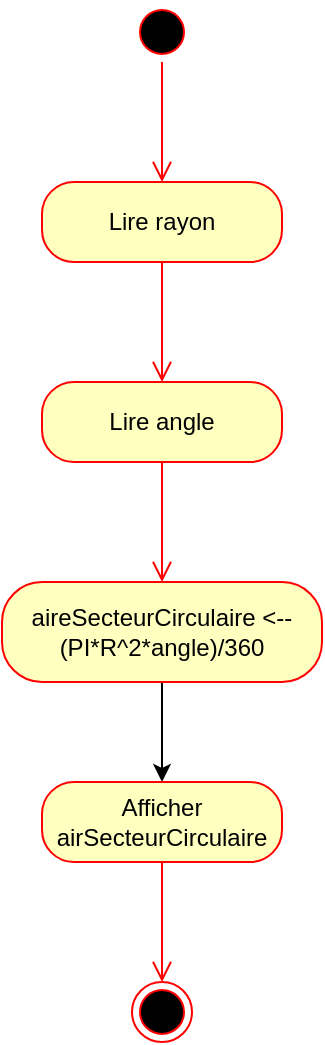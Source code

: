 <mxfile version="22.0.3" type="device">
  <diagram name="Page-1" id="Q2Y8r1npobbDO4eRQ4Vy">
    <mxGraphModel dx="328" dy="598" grid="1" gridSize="10" guides="1" tooltips="1" connect="1" arrows="1" fold="1" page="1" pageScale="1" pageWidth="827" pageHeight="1169" math="0" shadow="0">
      <root>
        <mxCell id="0" />
        <mxCell id="1" parent="0" />
        <mxCell id="l9Onrc8s48oZsEdozDJg-1" value="" style="ellipse;html=1;shape=startState;fillColor=#000000;strokeColor=#ff0000;" vertex="1" parent="1">
          <mxGeometry x="220" y="20" width="30" height="30" as="geometry" />
        </mxCell>
        <mxCell id="l9Onrc8s48oZsEdozDJg-2" value="" style="edgeStyle=orthogonalEdgeStyle;html=1;verticalAlign=bottom;endArrow=open;endSize=8;strokeColor=#ff0000;rounded=0;" edge="1" source="l9Onrc8s48oZsEdozDJg-1" parent="1">
          <mxGeometry relative="1" as="geometry">
            <mxPoint x="235" y="110" as="targetPoint" />
          </mxGeometry>
        </mxCell>
        <mxCell id="l9Onrc8s48oZsEdozDJg-3" value="Lire rayon" style="rounded=1;whiteSpace=wrap;html=1;arcSize=40;fontColor=#000000;fillColor=#ffffc0;strokeColor=#ff0000;" vertex="1" parent="1">
          <mxGeometry x="175" y="110" width="120" height="40" as="geometry" />
        </mxCell>
        <mxCell id="l9Onrc8s48oZsEdozDJg-4" value="" style="edgeStyle=orthogonalEdgeStyle;html=1;verticalAlign=bottom;endArrow=open;endSize=8;strokeColor=#ff0000;rounded=0;" edge="1" source="l9Onrc8s48oZsEdozDJg-3" parent="1">
          <mxGeometry relative="1" as="geometry">
            <mxPoint x="235" y="210" as="targetPoint" />
          </mxGeometry>
        </mxCell>
        <mxCell id="l9Onrc8s48oZsEdozDJg-5" value="Lire angle" style="rounded=1;whiteSpace=wrap;html=1;arcSize=40;fontColor=#000000;fillColor=#ffffc0;strokeColor=#ff0000;" vertex="1" parent="1">
          <mxGeometry x="175" y="210" width="120" height="40" as="geometry" />
        </mxCell>
        <mxCell id="l9Onrc8s48oZsEdozDJg-6" value="" style="edgeStyle=orthogonalEdgeStyle;html=1;verticalAlign=bottom;endArrow=open;endSize=8;strokeColor=#ff0000;rounded=0;" edge="1" source="l9Onrc8s48oZsEdozDJg-5" parent="1">
          <mxGeometry relative="1" as="geometry">
            <mxPoint x="235" y="310" as="targetPoint" />
          </mxGeometry>
        </mxCell>
        <mxCell id="l9Onrc8s48oZsEdozDJg-9" style="edgeStyle=orthogonalEdgeStyle;rounded=0;orthogonalLoop=1;jettySize=auto;html=1;exitX=0.5;exitY=1;exitDx=0;exitDy=0;" edge="1" parent="1" source="l9Onrc8s48oZsEdozDJg-7">
          <mxGeometry relative="1" as="geometry">
            <mxPoint x="235" y="410" as="targetPoint" />
          </mxGeometry>
        </mxCell>
        <mxCell id="l9Onrc8s48oZsEdozDJg-7" value="aireSecteurCirculaire &amp;lt;-- (PI*R^2*angle)/360" style="rounded=1;whiteSpace=wrap;html=1;arcSize=40;fontColor=#000000;fillColor=#ffffc0;strokeColor=#ff0000;" vertex="1" parent="1">
          <mxGeometry x="155" y="310" width="160" height="50" as="geometry" />
        </mxCell>
        <mxCell id="l9Onrc8s48oZsEdozDJg-10" value="Afficher airSecteurCirculaire" style="rounded=1;whiteSpace=wrap;html=1;arcSize=40;fontColor=#000000;fillColor=#ffffc0;strokeColor=#ff0000;" vertex="1" parent="1">
          <mxGeometry x="175" y="410" width="120" height="40" as="geometry" />
        </mxCell>
        <mxCell id="l9Onrc8s48oZsEdozDJg-11" value="" style="edgeStyle=orthogonalEdgeStyle;html=1;verticalAlign=bottom;endArrow=open;endSize=8;strokeColor=#ff0000;rounded=0;" edge="1" source="l9Onrc8s48oZsEdozDJg-10" parent="1">
          <mxGeometry relative="1" as="geometry">
            <mxPoint x="235" y="510" as="targetPoint" />
          </mxGeometry>
        </mxCell>
        <mxCell id="l9Onrc8s48oZsEdozDJg-12" value="" style="ellipse;html=1;shape=endState;fillColor=#000000;strokeColor=#ff0000;" vertex="1" parent="1">
          <mxGeometry x="220" y="510" width="30" height="30" as="geometry" />
        </mxCell>
      </root>
    </mxGraphModel>
  </diagram>
</mxfile>
